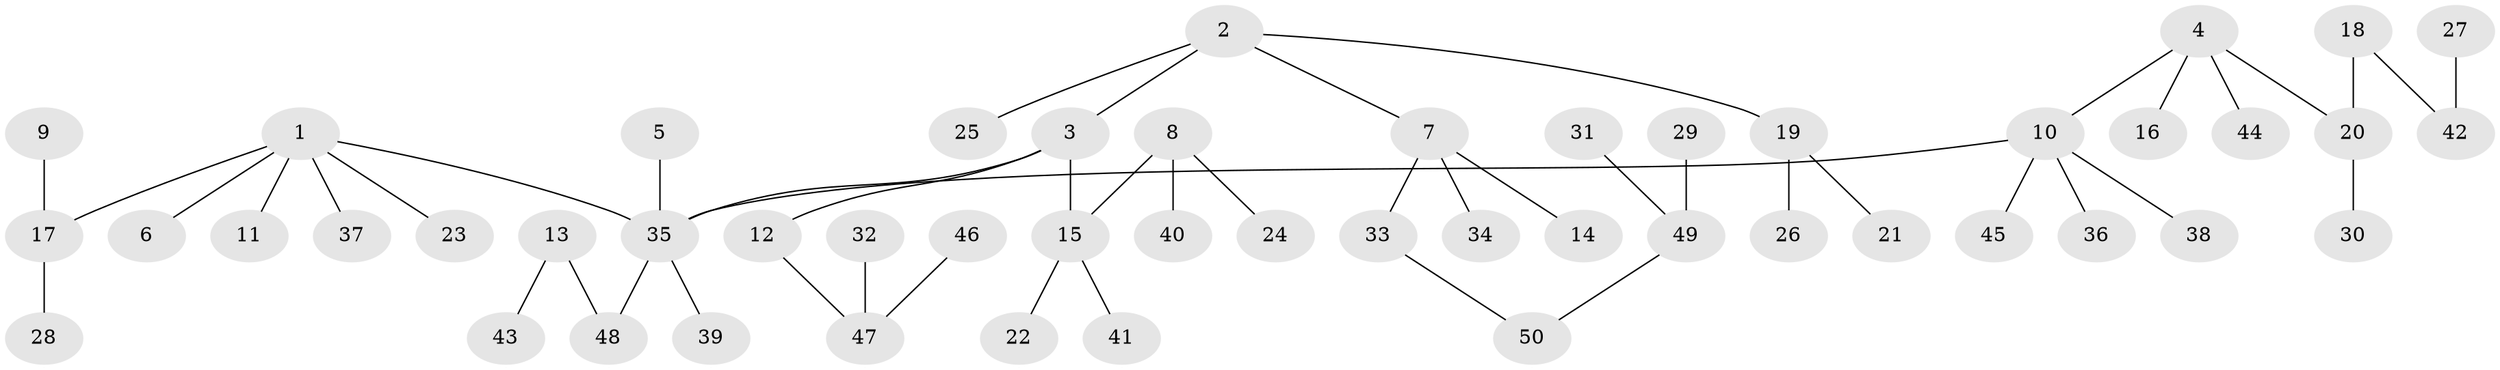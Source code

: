 // original degree distribution, {2: 0.27, 5: 0.02, 8: 0.01, 6: 0.02, 4: 0.1, 1: 0.5, 3: 0.08}
// Generated by graph-tools (version 1.1) at 2025/37/03/04/25 23:37:26]
// undirected, 50 vertices, 49 edges
graph export_dot {
  node [color=gray90,style=filled];
  1;
  2;
  3;
  4;
  5;
  6;
  7;
  8;
  9;
  10;
  11;
  12;
  13;
  14;
  15;
  16;
  17;
  18;
  19;
  20;
  21;
  22;
  23;
  24;
  25;
  26;
  27;
  28;
  29;
  30;
  31;
  32;
  33;
  34;
  35;
  36;
  37;
  38;
  39;
  40;
  41;
  42;
  43;
  44;
  45;
  46;
  47;
  48;
  49;
  50;
  1 -- 6 [weight=1.0];
  1 -- 11 [weight=1.0];
  1 -- 17 [weight=1.0];
  1 -- 23 [weight=1.0];
  1 -- 35 [weight=1.0];
  1 -- 37 [weight=1.0];
  2 -- 3 [weight=1.0];
  2 -- 7 [weight=1.0];
  2 -- 19 [weight=1.0];
  2 -- 25 [weight=1.0];
  3 -- 12 [weight=1.0];
  3 -- 15 [weight=1.0];
  3 -- 35 [weight=1.0];
  4 -- 10 [weight=1.0];
  4 -- 16 [weight=1.0];
  4 -- 20 [weight=1.0];
  4 -- 44 [weight=1.0];
  5 -- 35 [weight=1.0];
  7 -- 14 [weight=1.0];
  7 -- 33 [weight=1.0];
  7 -- 34 [weight=1.0];
  8 -- 15 [weight=1.0];
  8 -- 24 [weight=1.0];
  8 -- 40 [weight=1.0];
  9 -- 17 [weight=1.0];
  10 -- 35 [weight=1.0];
  10 -- 36 [weight=1.0];
  10 -- 38 [weight=1.0];
  10 -- 45 [weight=1.0];
  12 -- 47 [weight=1.0];
  13 -- 43 [weight=1.0];
  13 -- 48 [weight=1.0];
  15 -- 22 [weight=1.0];
  15 -- 41 [weight=1.0];
  17 -- 28 [weight=1.0];
  18 -- 20 [weight=1.0];
  18 -- 42 [weight=1.0];
  19 -- 21 [weight=1.0];
  19 -- 26 [weight=1.0];
  20 -- 30 [weight=1.0];
  27 -- 42 [weight=1.0];
  29 -- 49 [weight=1.0];
  31 -- 49 [weight=1.0];
  32 -- 47 [weight=1.0];
  33 -- 50 [weight=1.0];
  35 -- 39 [weight=1.0];
  35 -- 48 [weight=1.0];
  46 -- 47 [weight=1.0];
  49 -- 50 [weight=1.0];
}
